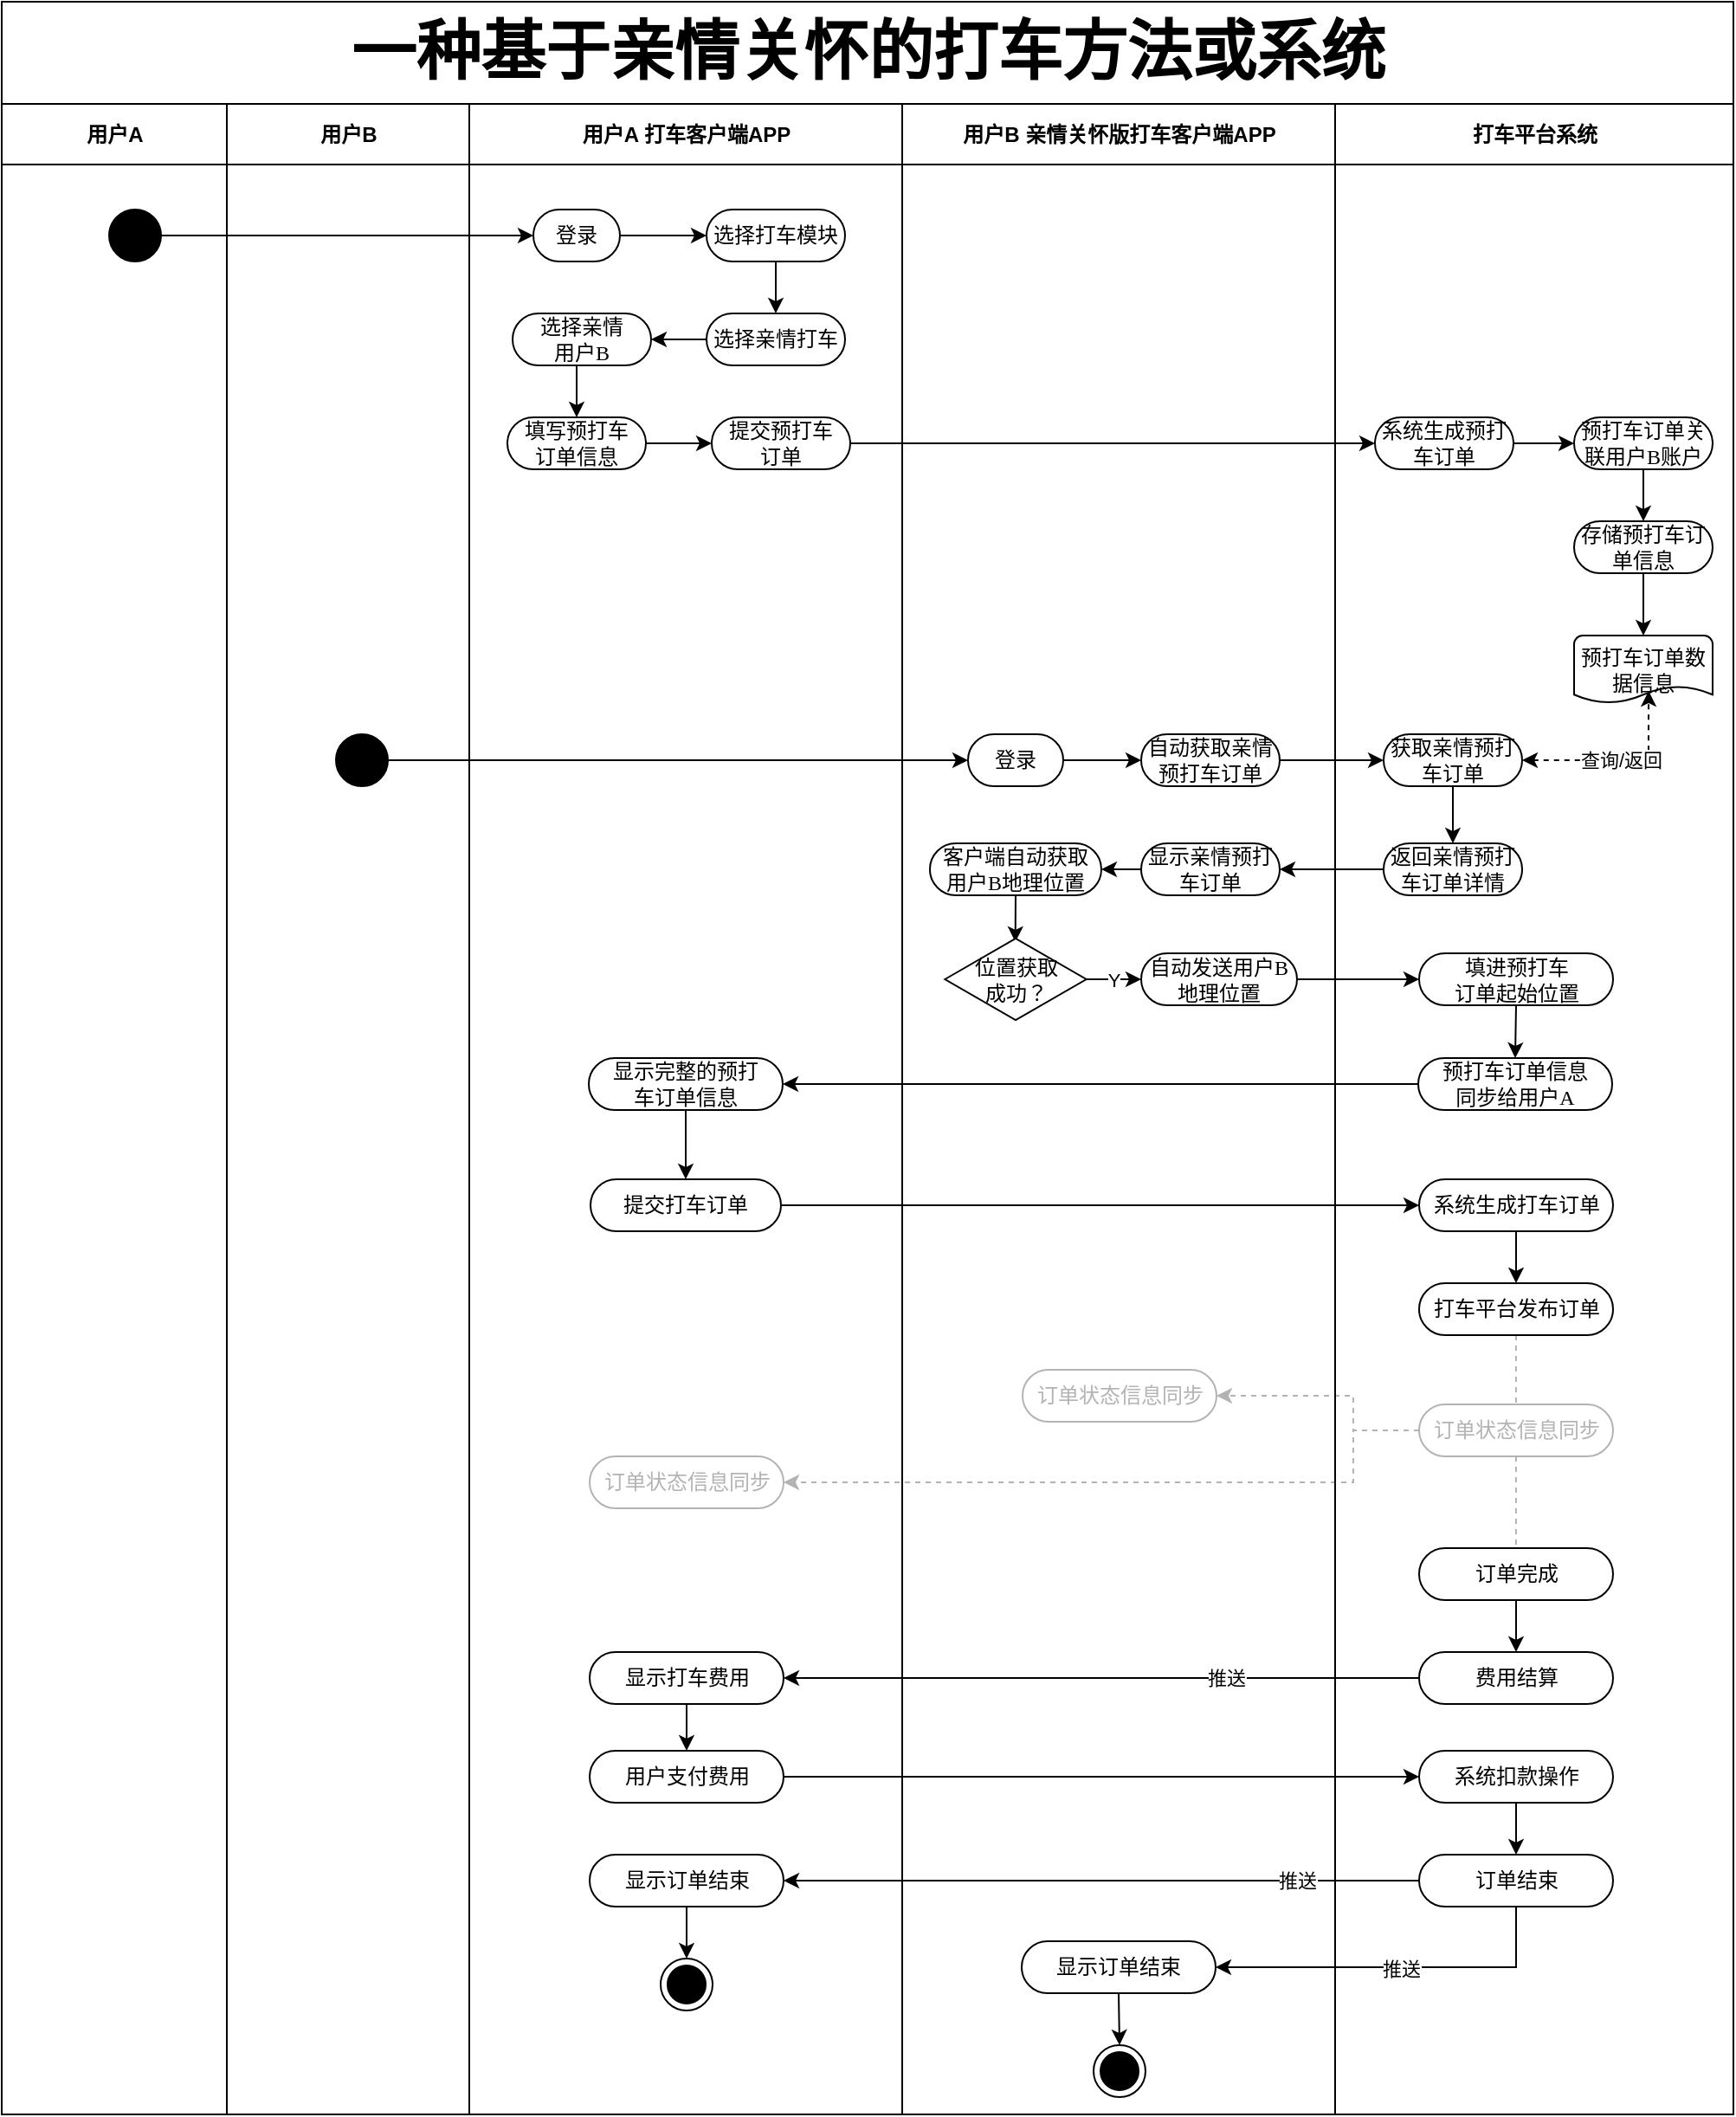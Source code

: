 <mxfile version="13.0.8" type="github">
  <diagram name="Page-1" id="0783ab3e-0a74-02c8-0abd-f7b4e66b4bec">
    <mxGraphModel dx="1422" dy="1845" grid="1" gridSize="10" guides="1" tooltips="1" connect="1" arrows="1" fold="1" page="1" pageScale="1" pageWidth="850" pageHeight="1100" background="#ffffff" math="0" shadow="0">
      <root>
        <mxCell id="0" />
        <mxCell id="1" parent="0" />
        <mxCell id="1c1d494c118603dd-1" value="&lt;p style=&quot;margin-top: 0pt ; margin-bottom: 0pt ; direction: ltr ; unicode-bidi: embed ; vertical-align: baseline&quot;&gt;&lt;span style=&quot;font-size: 28pt&quot;&gt;一种基于&lt;/span&gt;&lt;span style=&quot;font-size: 28pt&quot;&gt;亲情关怀的打车方法或系统&lt;/span&gt;&lt;/p&gt;" style="swimlane;html=1;childLayout=stackLayout;startSize=59;rounded=0;shadow=0;comic=0;labelBackgroundColor=none;strokeWidth=1;fontFamily=Verdana;fontSize=12;align=center;strokeColor=#000000;" parent="1" vertex="1">
          <mxGeometry x="130" y="-60" width="1000" height="1220" as="geometry" />
        </mxCell>
        <mxCell id="1c1d494c118603dd-2" value="用户A" style="swimlane;html=1;startSize=35;strokeColor=#000000;" parent="1c1d494c118603dd-1" vertex="1">
          <mxGeometry y="59" width="130" height="1161" as="geometry" />
        </mxCell>
        <mxCell id="e-g7_cAdsuxnDCvxI7_F-93" value="" style="ellipse;whiteSpace=wrap;html=1;rounded=0;shadow=0;comic=0;labelBackgroundColor=none;strokeWidth=1;fillColor=#000000;fontFamily=Verdana;fontSize=12;align=center;" parent="1c1d494c118603dd-2" vertex="1">
          <mxGeometry x="62" y="61" width="30" height="30" as="geometry" />
        </mxCell>
        <mxCell id="e-g7_cAdsuxnDCvxI7_F-83" value="用户B" style="swimlane;html=1;startSize=35;" parent="1c1d494c118603dd-1" vertex="1">
          <mxGeometry x="130" y="59" width="140" height="1161" as="geometry" />
        </mxCell>
        <mxCell id="e-g7_cAdsuxnDCvxI7_F-152" value="" style="ellipse;whiteSpace=wrap;html=1;rounded=0;shadow=0;comic=0;labelBackgroundColor=none;strokeWidth=1;fillColor=#000000;fontFamily=Verdana;fontSize=12;align=center;" parent="e-g7_cAdsuxnDCvxI7_F-83" vertex="1">
          <mxGeometry x="63" y="364" width="30" height="30" as="geometry" />
        </mxCell>
        <mxCell id="e-g7_cAdsuxnDCvxI7_F-95" style="edgeStyle=orthogonalEdgeStyle;rounded=0;orthogonalLoop=1;jettySize=auto;html=1;exitX=1;exitY=0.5;exitDx=0;exitDy=0;entryX=0;entryY=0.5;entryDx=0;entryDy=0;" parent="1c1d494c118603dd-1" source="e-g7_cAdsuxnDCvxI7_F-93" target="e-g7_cAdsuxnDCvxI7_F-94" edge="1">
          <mxGeometry relative="1" as="geometry" />
        </mxCell>
        <mxCell id="e-g7_cAdsuxnDCvxI7_F-119" style="edgeStyle=orthogonalEdgeStyle;rounded=0;orthogonalLoop=1;jettySize=auto;html=1;exitX=1;exitY=0.5;exitDx=0;exitDy=0;entryX=0;entryY=0.5;entryDx=0;entryDy=0;" parent="1c1d494c118603dd-1" source="e-g7_cAdsuxnDCvxI7_F-116" target="e-g7_cAdsuxnDCvxI7_F-118" edge="1">
          <mxGeometry relative="1" as="geometry" />
        </mxCell>
        <mxCell id="e-g7_cAdsuxnDCvxI7_F-223" style="edgeStyle=orthogonalEdgeStyle;rounded=0;orthogonalLoop=1;jettySize=auto;html=1;exitX=1;exitY=0.5;exitDx=0;exitDy=0;entryX=0;entryY=0.5;entryDx=0;entryDy=0;startArrow=none;startFill=0;endArrow=classic;endFill=1;strokeColor=#000000;fontColor=#000000;" parent="1c1d494c118603dd-1" source="e-g7_cAdsuxnDCvxI7_F-218" target="e-g7_cAdsuxnDCvxI7_F-221" edge="1">
          <mxGeometry relative="1" as="geometry" />
        </mxCell>
        <mxCell id="e-g7_cAdsuxnDCvxI7_F-156" style="edgeStyle=orthogonalEdgeStyle;rounded=0;orthogonalLoop=1;jettySize=auto;html=1;exitX=1;exitY=0.5;exitDx=0;exitDy=0;strokeColor=#000000;fontColor=#000000;" parent="1c1d494c118603dd-1" source="e-g7_cAdsuxnDCvxI7_F-152" target="e-g7_cAdsuxnDCvxI7_F-153" edge="1">
          <mxGeometry relative="1" as="geometry" />
        </mxCell>
        <mxCell id="e-g7_cAdsuxnDCvxI7_F-185" style="edgeStyle=orthogonalEdgeStyle;rounded=0;orthogonalLoop=1;jettySize=auto;html=1;exitX=1;exitY=0.5;exitDx=0;exitDy=0;strokeColor=#000000;fontColor=#000000;" parent="1c1d494c118603dd-1" source="e-g7_cAdsuxnDCvxI7_F-178" target="e-g7_cAdsuxnDCvxI7_F-184" edge="1">
          <mxGeometry relative="1" as="geometry" />
        </mxCell>
        <mxCell id="1c1d494c118603dd-4" value="用户A 打车客户端APP" style="swimlane;html=1;startSize=35;strokeColor=#000000;" parent="1c1d494c118603dd-1" vertex="1">
          <mxGeometry x="270" y="59" width="250" height="1161" as="geometry" />
        </mxCell>
        <mxCell id="e-g7_cAdsuxnDCvxI7_F-108" style="edgeStyle=orthogonalEdgeStyle;rounded=0;orthogonalLoop=1;jettySize=auto;html=1;exitX=1;exitY=0.5;exitDx=0;exitDy=0;entryX=0;entryY=0.5;entryDx=0;entryDy=0;" parent="1c1d494c118603dd-4" source="e-g7_cAdsuxnDCvxI7_F-94" target="e-g7_cAdsuxnDCvxI7_F-105" edge="1">
          <mxGeometry relative="1" as="geometry" />
        </mxCell>
        <mxCell id="e-g7_cAdsuxnDCvxI7_F-94" value="登录" style="rounded=1;whiteSpace=wrap;html=1;shadow=0;comic=0;labelBackgroundColor=none;strokeWidth=1;fontFamily=Verdana;fontSize=12;align=center;arcSize=50;" parent="1c1d494c118603dd-4" vertex="1">
          <mxGeometry x="37" y="61" width="50" height="30" as="geometry" />
        </mxCell>
        <mxCell id="Bgr_48gp0_9wdKEWGUdH-32" style="edgeStyle=orthogonalEdgeStyle;rounded=0;orthogonalLoop=1;jettySize=auto;html=1;exitX=1;exitY=0.5;exitDx=0;exitDy=0;entryX=0;entryY=0.5;entryDx=0;entryDy=0;endArrow=classic;endFill=1;strokeColor=#000000;fontColor=#B3B3B3;" edge="1" parent="1c1d494c118603dd-4" source="e-g7_cAdsuxnDCvxI7_F-111" target="e-g7_cAdsuxnDCvxI7_F-116">
          <mxGeometry relative="1" as="geometry" />
        </mxCell>
        <mxCell id="e-g7_cAdsuxnDCvxI7_F-111" value="填写预打车&lt;br&gt;订单信息" style="rounded=1;whiteSpace=wrap;html=1;shadow=0;comic=0;labelBackgroundColor=none;strokeWidth=1;fontFamily=Verdana;fontSize=12;align=center;arcSize=50;" parent="1c1d494c118603dd-4" vertex="1">
          <mxGeometry x="22" y="181" width="80" height="30" as="geometry" />
        </mxCell>
        <mxCell id="Bgr_48gp0_9wdKEWGUdH-31" style="edgeStyle=orthogonalEdgeStyle;rounded=0;orthogonalLoop=1;jettySize=auto;html=1;exitX=0.5;exitY=1;exitDx=0;exitDy=0;entryX=0.5;entryY=0;entryDx=0;entryDy=0;endArrow=classic;endFill=1;strokeColor=#000000;fontColor=#B3B3B3;" edge="1" parent="1c1d494c118603dd-4" source="e-g7_cAdsuxnDCvxI7_F-110" target="e-g7_cAdsuxnDCvxI7_F-111">
          <mxGeometry relative="1" as="geometry" />
        </mxCell>
        <mxCell id="e-g7_cAdsuxnDCvxI7_F-110" value="选择亲情&lt;br&gt;用户B" style="rounded=1;whiteSpace=wrap;html=1;shadow=0;comic=0;labelBackgroundColor=none;strokeWidth=1;fontFamily=Verdana;fontSize=12;align=center;arcSize=50;" parent="1c1d494c118603dd-4" vertex="1">
          <mxGeometry x="25" y="121" width="80" height="30" as="geometry" />
        </mxCell>
        <mxCell id="Bgr_48gp0_9wdKEWGUdH-51" style="edgeStyle=orthogonalEdgeStyle;rounded=0;orthogonalLoop=1;jettySize=auto;html=1;exitX=0.5;exitY=1;exitDx=0;exitDy=0;entryX=0.5;entryY=0;entryDx=0;entryDy=0;endArrow=classic;endFill=1;strokeColor=#000000;fontColor=#B3B3B3;" edge="1" parent="1c1d494c118603dd-4" source="Bgr_48gp0_9wdKEWGUdH-40" target="Bgr_48gp0_9wdKEWGUdH-49">
          <mxGeometry relative="1" as="geometry" />
        </mxCell>
        <mxCell id="Bgr_48gp0_9wdKEWGUdH-40" value="显示完整的预打&lt;br&gt;车订单信息" style="rounded=1;whiteSpace=wrap;html=1;shadow=0;comic=0;labelBackgroundColor=none;strokeWidth=1;fontFamily=Verdana;fontSize=12;align=center;arcSize=50;" vertex="1" parent="1c1d494c118603dd-4">
          <mxGeometry x="69" y="551" width="112" height="30" as="geometry" />
        </mxCell>
        <mxCell id="Bgr_48gp0_9wdKEWGUdH-30" style="edgeStyle=orthogonalEdgeStyle;rounded=0;orthogonalLoop=1;jettySize=auto;html=1;exitX=0;exitY=0.5;exitDx=0;exitDy=0;entryX=1;entryY=0.5;entryDx=0;entryDy=0;endArrow=classic;endFill=1;strokeColor=#000000;fontColor=#B3B3B3;" edge="1" parent="1c1d494c118603dd-4" source="e-g7_cAdsuxnDCvxI7_F-106" target="e-g7_cAdsuxnDCvxI7_F-110">
          <mxGeometry relative="1" as="geometry" />
        </mxCell>
        <mxCell id="Bgr_48gp0_9wdKEWGUdH-49" value="提交打车订单" style="rounded=1;whiteSpace=wrap;html=1;shadow=0;comic=0;labelBackgroundColor=none;strokeWidth=1;fontFamily=Verdana;fontSize=12;align=center;arcSize=50;" vertex="1" parent="1c1d494c118603dd-4">
          <mxGeometry x="70" y="621" width="110" height="30" as="geometry" />
        </mxCell>
        <mxCell id="e-g7_cAdsuxnDCvxI7_F-230" value="" style="ellipse;html=1;shape=endState;fillColor=#000000;strokeColor=#000000;fontColor=#000000;" parent="1c1d494c118603dd-4" vertex="1">
          <mxGeometry x="110.5" y="1071" width="30" height="30" as="geometry" />
        </mxCell>
        <mxCell id="e-g7_cAdsuxnDCvxI7_F-106" value="选择亲情打车" style="rounded=1;whiteSpace=wrap;html=1;shadow=0;comic=0;labelBackgroundColor=none;strokeWidth=1;fontFamily=Verdana;fontSize=12;align=center;arcSize=50;" parent="1c1d494c118603dd-4" vertex="1">
          <mxGeometry x="137" y="121" width="80" height="30" as="geometry" />
        </mxCell>
        <mxCell id="e-g7_cAdsuxnDCvxI7_F-109" style="edgeStyle=orthogonalEdgeStyle;rounded=0;orthogonalLoop=1;jettySize=auto;html=1;exitX=0.5;exitY=1;exitDx=0;exitDy=0;entryX=0.5;entryY=0;entryDx=0;entryDy=0;" parent="1c1d494c118603dd-4" source="e-g7_cAdsuxnDCvxI7_F-105" target="e-g7_cAdsuxnDCvxI7_F-106" edge="1">
          <mxGeometry relative="1" as="geometry" />
        </mxCell>
        <mxCell id="e-g7_cAdsuxnDCvxI7_F-105" value="选择打车模块" style="rounded=1;whiteSpace=wrap;html=1;shadow=0;comic=0;labelBackgroundColor=none;strokeWidth=1;fontFamily=Verdana;fontSize=12;align=center;arcSize=50;" parent="1c1d494c118603dd-4" vertex="1">
          <mxGeometry x="137" y="61" width="80" height="30" as="geometry" />
        </mxCell>
        <mxCell id="e-g7_cAdsuxnDCvxI7_F-116" value="提交预打车&lt;br&gt;订单" style="rounded=1;whiteSpace=wrap;html=1;shadow=0;comic=0;labelBackgroundColor=none;strokeWidth=1;fontFamily=Verdana;fontSize=12;align=center;arcSize=50;" parent="1c1d494c118603dd-4" vertex="1">
          <mxGeometry x="140" y="181" width="80" height="30" as="geometry" />
        </mxCell>
        <mxCell id="Bgr_48gp0_9wdKEWGUdH-18" style="edgeStyle=orthogonalEdgeStyle;rounded=0;orthogonalLoop=1;jettySize=auto;html=1;exitX=0.5;exitY=1;exitDx=0;exitDy=0;entryX=0.5;entryY=0;entryDx=0;entryDy=0;endArrow=classic;endFill=1;strokeColor=#000000;fontColor=#B3B3B3;" edge="1" parent="1c1d494c118603dd-4" source="Bgr_48gp0_9wdKEWGUdH-4" target="Bgr_48gp0_9wdKEWGUdH-17">
          <mxGeometry relative="1" as="geometry" />
        </mxCell>
        <mxCell id="Bgr_48gp0_9wdKEWGUdH-4" value="显示打车费用" style="rounded=1;whiteSpace=wrap;html=1;shadow=0;comic=0;labelBackgroundColor=none;strokeWidth=1;fontFamily=Verdana;fontSize=12;align=center;arcSize=50;" vertex="1" parent="1c1d494c118603dd-4">
          <mxGeometry x="69.5" y="894" width="112" height="30" as="geometry" />
        </mxCell>
        <mxCell id="Bgr_48gp0_9wdKEWGUdH-8" value="订单状态信息同步" style="rounded=1;whiteSpace=wrap;html=1;shadow=0;comic=0;labelBackgroundColor=none;strokeWidth=1;fontFamily=Verdana;fontSize=12;align=center;arcSize=50;strokeColor=#B3B3B3;fontColor=#B3B3B3;" vertex="1" parent="1c1d494c118603dd-4">
          <mxGeometry x="69.5" y="781" width="112" height="30" as="geometry" />
        </mxCell>
        <mxCell id="Bgr_48gp0_9wdKEWGUdH-17" value="用户支付费用" style="rounded=1;whiteSpace=wrap;html=1;shadow=0;comic=0;labelBackgroundColor=none;strokeWidth=1;fontFamily=Verdana;fontSize=12;align=center;arcSize=50;" vertex="1" parent="1c1d494c118603dd-4">
          <mxGeometry x="69.5" y="951" width="112" height="30" as="geometry" />
        </mxCell>
        <mxCell id="Bgr_48gp0_9wdKEWGUdH-53" style="edgeStyle=orthogonalEdgeStyle;rounded=0;orthogonalLoop=1;jettySize=auto;html=1;exitX=0.5;exitY=1;exitDx=0;exitDy=0;endArrow=classic;endFill=1;strokeColor=#000000;fontColor=#B3B3B3;" edge="1" parent="1c1d494c118603dd-4" source="Bgr_48gp0_9wdKEWGUdH-20" target="e-g7_cAdsuxnDCvxI7_F-230">
          <mxGeometry relative="1" as="geometry" />
        </mxCell>
        <mxCell id="Bgr_48gp0_9wdKEWGUdH-20" value="显示订单结束" style="rounded=1;whiteSpace=wrap;html=1;shadow=0;comic=0;labelBackgroundColor=none;strokeWidth=1;fontFamily=Verdana;fontSize=12;align=center;arcSize=50;" vertex="1" parent="1c1d494c118603dd-4">
          <mxGeometry x="69.5" y="1011" width="112" height="30" as="geometry" />
        </mxCell>
        <mxCell id="e-g7_cAdsuxnDCvxI7_F-64" value="用户B 亲情关怀版打车客户端APP" style="swimlane;html=1;startSize=35;" parent="1c1d494c118603dd-1" vertex="1">
          <mxGeometry x="520" y="59" width="250" height="1161" as="geometry" />
        </mxCell>
        <mxCell id="e-g7_cAdsuxnDCvxI7_F-179" style="edgeStyle=orthogonalEdgeStyle;rounded=0;orthogonalLoop=1;jettySize=auto;html=1;exitX=1;exitY=0.5;exitDx=0;exitDy=0;strokeColor=#000000;fontColor=#000000;" parent="e-g7_cAdsuxnDCvxI7_F-64" source="e-g7_cAdsuxnDCvxI7_F-153" target="e-g7_cAdsuxnDCvxI7_F-178" edge="1">
          <mxGeometry relative="1" as="geometry" />
        </mxCell>
        <mxCell id="e-g7_cAdsuxnDCvxI7_F-153" value="登录" style="rounded=1;whiteSpace=wrap;html=1;shadow=0;comic=0;labelBackgroundColor=none;strokeWidth=1;fontFamily=Verdana;fontSize=12;align=center;arcSize=50;" parent="e-g7_cAdsuxnDCvxI7_F-64" vertex="1">
          <mxGeometry x="38" y="364" width="55" height="30" as="geometry" />
        </mxCell>
        <mxCell id="Bgr_48gp0_9wdKEWGUdH-39" style="edgeStyle=orthogonalEdgeStyle;rounded=0;orthogonalLoop=1;jettySize=auto;html=1;exitX=0.5;exitY=1;exitDx=0;exitDy=0;entryX=0.498;entryY=0.061;entryDx=0;entryDy=0;entryPerimeter=0;endArrow=classic;endFill=1;strokeColor=#000000;fontColor=#B3B3B3;" edge="1" parent="e-g7_cAdsuxnDCvxI7_F-64" source="e-g7_cAdsuxnDCvxI7_F-208" target="e-g7_cAdsuxnDCvxI7_F-217">
          <mxGeometry relative="1" as="geometry" />
        </mxCell>
        <mxCell id="e-g7_cAdsuxnDCvxI7_F-208" value="客户端自动获取&lt;br&gt;用户B地理位置" style="rounded=1;whiteSpace=wrap;html=1;shadow=0;comic=0;labelBackgroundColor=none;strokeWidth=1;fontFamily=Verdana;fontSize=12;align=center;arcSize=50;" parent="e-g7_cAdsuxnDCvxI7_F-64" vertex="1">
          <mxGeometry x="16" y="427" width="99" height="30" as="geometry" />
        </mxCell>
        <mxCell id="e-g7_cAdsuxnDCvxI7_F-219" value="Y" style="edgeStyle=orthogonalEdgeStyle;rounded=0;orthogonalLoop=1;jettySize=auto;html=1;exitX=0;exitY=0.5;exitDx=0;exitDy=0;startArrow=classic;startFill=1;endArrow=none;endFill=0;strokeColor=#000000;fontColor=#000000;" parent="e-g7_cAdsuxnDCvxI7_F-64" source="e-g7_cAdsuxnDCvxI7_F-218" target="e-g7_cAdsuxnDCvxI7_F-217" edge="1">
          <mxGeometry relative="1" as="geometry" />
        </mxCell>
        <mxCell id="e-g7_cAdsuxnDCvxI7_F-217" value="位置获取&lt;br&gt;成功？" style="html=1;whiteSpace=wrap;aspect=fixed;shape=isoRectangle;strokeColor=#000000;strokeWidth=1;fontColor=#000000;" parent="e-g7_cAdsuxnDCvxI7_F-64" vertex="1">
          <mxGeometry x="24.67" y="481" width="81.67" height="49" as="geometry" />
        </mxCell>
        <mxCell id="Bgr_48gp0_9wdKEWGUdH-58" style="edgeStyle=orthogonalEdgeStyle;rounded=0;orthogonalLoop=1;jettySize=auto;html=1;exitX=0.5;exitY=1;exitDx=0;exitDy=0;entryX=0.5;entryY=0;entryDx=0;entryDy=0;endArrow=classic;endFill=1;strokeColor=#000000;fontColor=#B3B3B3;" edge="1" parent="e-g7_cAdsuxnDCvxI7_F-64" source="Bgr_48gp0_9wdKEWGUdH-54" target="Bgr_48gp0_9wdKEWGUdH-57">
          <mxGeometry relative="1" as="geometry" />
        </mxCell>
        <mxCell id="Bgr_48gp0_9wdKEWGUdH-54" value="显示订单结束" style="rounded=1;whiteSpace=wrap;html=1;shadow=0;comic=0;labelBackgroundColor=none;strokeWidth=1;fontFamily=Verdana;fontSize=12;align=center;arcSize=50;" vertex="1" parent="e-g7_cAdsuxnDCvxI7_F-64">
          <mxGeometry x="69" y="1061" width="112" height="30" as="geometry" />
        </mxCell>
        <mxCell id="Bgr_48gp0_9wdKEWGUdH-57" value="" style="ellipse;html=1;shape=endState;fillColor=#000000;strokeColor=#000000;fontColor=#000000;" vertex="1" parent="e-g7_cAdsuxnDCvxI7_F-64">
          <mxGeometry x="110.5" y="1121" width="30" height="30" as="geometry" />
        </mxCell>
        <mxCell id="e-g7_cAdsuxnDCvxI7_F-178" value="自动获取亲情预打车订单" style="rounded=1;whiteSpace=wrap;html=1;shadow=0;comic=0;labelBackgroundColor=none;strokeWidth=1;fontFamily=Verdana;fontSize=12;align=center;arcSize=50;" parent="e-g7_cAdsuxnDCvxI7_F-64" vertex="1">
          <mxGeometry x="138" y="364" width="80" height="30" as="geometry" />
        </mxCell>
        <mxCell id="Bgr_48gp0_9wdKEWGUdH-36" style="edgeStyle=orthogonalEdgeStyle;rounded=0;orthogonalLoop=1;jettySize=auto;html=1;exitX=0;exitY=0.5;exitDx=0;exitDy=0;entryX=1;entryY=0.5;entryDx=0;entryDy=0;endArrow=classic;endFill=1;strokeColor=#000000;fontColor=#B3B3B3;" edge="1" parent="e-g7_cAdsuxnDCvxI7_F-64" source="e-g7_cAdsuxnDCvxI7_F-200" target="e-g7_cAdsuxnDCvxI7_F-208">
          <mxGeometry relative="1" as="geometry" />
        </mxCell>
        <mxCell id="e-g7_cAdsuxnDCvxI7_F-200" value="显示亲情预打车订单" style="rounded=1;whiteSpace=wrap;html=1;shadow=0;comic=0;labelBackgroundColor=none;strokeWidth=1;fontFamily=Verdana;fontSize=12;align=center;arcSize=50;" parent="e-g7_cAdsuxnDCvxI7_F-64" vertex="1">
          <mxGeometry x="138" y="427" width="80" height="30" as="geometry" />
        </mxCell>
        <mxCell id="e-g7_cAdsuxnDCvxI7_F-218" value="自动发送用户B地理位置" style="rounded=1;whiteSpace=wrap;html=1;shadow=0;comic=0;labelBackgroundColor=none;strokeWidth=1;fontFamily=Verdana;fontSize=12;align=center;arcSize=50;" parent="e-g7_cAdsuxnDCvxI7_F-64" vertex="1">
          <mxGeometry x="138" y="490.5" width="90" height="30" as="geometry" />
        </mxCell>
        <mxCell id="Bgr_48gp0_9wdKEWGUdH-9" value="订单状态信息同步" style="rounded=1;whiteSpace=wrap;html=1;shadow=0;comic=0;labelBackgroundColor=none;strokeWidth=1;fontFamily=Verdana;fontSize=12;align=center;arcSize=50;strokeColor=#B3B3B3;fontColor=#B3B3B3;" vertex="1" parent="e-g7_cAdsuxnDCvxI7_F-64">
          <mxGeometry x="69.5" y="731" width="112" height="30" as="geometry" />
        </mxCell>
        <mxCell id="e-g7_cAdsuxnDCvxI7_F-201" style="edgeStyle=orthogonalEdgeStyle;rounded=0;orthogonalLoop=1;jettySize=auto;html=1;exitX=0;exitY=0.5;exitDx=0;exitDy=0;entryX=1;entryY=0.5;entryDx=0;entryDy=0;startArrow=none;startFill=0;strokeColor=#000000;fontColor=#000000;" parent="1c1d494c118603dd-1" source="e-g7_cAdsuxnDCvxI7_F-197" target="e-g7_cAdsuxnDCvxI7_F-200" edge="1">
          <mxGeometry relative="1" as="geometry" />
        </mxCell>
        <mxCell id="Bgr_48gp0_9wdKEWGUdH-5" style="edgeStyle=orthogonalEdgeStyle;rounded=0;orthogonalLoop=1;jettySize=auto;html=1;exitX=0;exitY=0.5;exitDx=0;exitDy=0;entryX=1;entryY=0.5;entryDx=0;entryDy=0;endArrow=classic;endFill=1;strokeColor=#000000;" edge="1" parent="1c1d494c118603dd-1" source="Bgr_48gp0_9wdKEWGUdH-3" target="Bgr_48gp0_9wdKEWGUdH-4">
          <mxGeometry relative="1" as="geometry" />
        </mxCell>
        <mxCell id="Bgr_48gp0_9wdKEWGUdH-7" value="推送" style="edgeLabel;html=1;align=center;verticalAlign=middle;resizable=0;points=[];" vertex="1" connectable="0" parent="Bgr_48gp0_9wdKEWGUdH-5">
          <mxGeometry x="-0.39" relative="1" as="geometry">
            <mxPoint as="offset" />
          </mxGeometry>
        </mxCell>
        <mxCell id="Bgr_48gp0_9wdKEWGUdH-15" style="edgeStyle=orthogonalEdgeStyle;rounded=0;orthogonalLoop=1;jettySize=auto;html=1;exitX=0;exitY=0.5;exitDx=0;exitDy=0;entryX=1;entryY=0.5;entryDx=0;entryDy=0;dashed=1;endArrow=classic;endFill=1;strokeColor=#B3B3B3;fontColor=#B3B3B3;" edge="1" parent="1c1d494c118603dd-1" source="Bgr_48gp0_9wdKEWGUdH-12" target="Bgr_48gp0_9wdKEWGUdH-9">
          <mxGeometry relative="1" as="geometry">
            <Array as="points">
              <mxPoint x="780.5" y="825" />
              <mxPoint x="780.5" y="805" />
            </Array>
          </mxGeometry>
        </mxCell>
        <mxCell id="Bgr_48gp0_9wdKEWGUdH-16" style="edgeStyle=orthogonalEdgeStyle;rounded=0;orthogonalLoop=1;jettySize=auto;html=1;exitX=0;exitY=0.5;exitDx=0;exitDy=0;entryX=1;entryY=0.5;entryDx=0;entryDy=0;dashed=1;endArrow=classic;endFill=1;strokeColor=#B3B3B3;fontColor=#B3B3B3;" edge="1" parent="1c1d494c118603dd-1" source="Bgr_48gp0_9wdKEWGUdH-12" target="Bgr_48gp0_9wdKEWGUdH-8">
          <mxGeometry relative="1" as="geometry">
            <Array as="points">
              <mxPoint x="780.5" y="825" />
              <mxPoint x="780.5" y="855" />
            </Array>
          </mxGeometry>
        </mxCell>
        <mxCell id="Bgr_48gp0_9wdKEWGUdH-22" style="edgeStyle=orthogonalEdgeStyle;rounded=0;orthogonalLoop=1;jettySize=auto;html=1;exitX=1;exitY=0.5;exitDx=0;exitDy=0;endArrow=classic;endFill=1;strokeColor=#000000;fontColor=#B3B3B3;" edge="1" parent="1c1d494c118603dd-1" source="Bgr_48gp0_9wdKEWGUdH-17" target="Bgr_48gp0_9wdKEWGUdH-19">
          <mxGeometry relative="1" as="geometry" />
        </mxCell>
        <mxCell id="Bgr_48gp0_9wdKEWGUdH-25" value="" style="edgeStyle=orthogonalEdgeStyle;rounded=0;orthogonalLoop=1;jettySize=auto;html=1;exitX=0;exitY=0.5;exitDx=0;exitDy=0;entryX=1;entryY=0.5;entryDx=0;entryDy=0;endArrow=classic;endFill=1;strokeColor=#000000;fontColor=#B3B3B3;" edge="1" parent="1c1d494c118603dd-1" source="Bgr_48gp0_9wdKEWGUdH-23" target="Bgr_48gp0_9wdKEWGUdH-20">
          <mxGeometry x="-0.03" relative="1" as="geometry">
            <mxPoint as="offset" />
          </mxGeometry>
        </mxCell>
        <mxCell id="Bgr_48gp0_9wdKEWGUdH-27" value="&lt;font color=&quot;#000000&quot;&gt;推送&lt;/font&gt;" style="edgeLabel;html=1;align=center;verticalAlign=middle;resizable=0;points=[];fontColor=#B3B3B3;" vertex="1" connectable="0" parent="Bgr_48gp0_9wdKEWGUdH-25">
          <mxGeometry x="-0.613" relative="1" as="geometry">
            <mxPoint as="offset" />
          </mxGeometry>
        </mxCell>
        <mxCell id="e-g7_cAdsuxnDCvxI7_F-75" value="打车平台系统" style="swimlane;html=1;startSize=35;strokeColor=#000000;" parent="1c1d494c118603dd-1" vertex="1">
          <mxGeometry x="770" y="59" width="230" height="1161" as="geometry" />
        </mxCell>
        <mxCell id="e-g7_cAdsuxnDCvxI7_F-186" value="查询/返回" style="edgeStyle=orthogonalEdgeStyle;rounded=0;orthogonalLoop=1;jettySize=auto;html=1;exitX=1;exitY=0.5;exitDx=0;exitDy=0;entryX=0.538;entryY=0.821;entryDx=0;entryDy=0;entryPerimeter=0;strokeColor=#000000;fontColor=#000000;dashed=1;startArrow=classic;startFill=1;" parent="e-g7_cAdsuxnDCvxI7_F-75" source="e-g7_cAdsuxnDCvxI7_F-184" target="e-g7_cAdsuxnDCvxI7_F-180" edge="1">
          <mxGeometry relative="1" as="geometry" />
        </mxCell>
        <mxCell id="e-g7_cAdsuxnDCvxI7_F-198" style="edgeStyle=orthogonalEdgeStyle;rounded=0;orthogonalLoop=1;jettySize=auto;html=1;exitX=0.5;exitY=1;exitDx=0;exitDy=0;entryX=0.5;entryY=0;entryDx=0;entryDy=0;strokeColor=#000000;fontColor=#000000;" parent="e-g7_cAdsuxnDCvxI7_F-75" source="e-g7_cAdsuxnDCvxI7_F-184" target="e-g7_cAdsuxnDCvxI7_F-197" edge="1">
          <mxGeometry relative="1" as="geometry" />
        </mxCell>
        <mxCell id="e-g7_cAdsuxnDCvxI7_F-134" style="edgeStyle=orthogonalEdgeStyle;rounded=0;orthogonalLoop=1;jettySize=auto;html=1;exitX=1;exitY=0.5;exitDx=0;exitDy=0;entryX=0;entryY=0.5;entryDx=0;entryDy=0;" parent="e-g7_cAdsuxnDCvxI7_F-75" source="e-g7_cAdsuxnDCvxI7_F-118" target="e-g7_cAdsuxnDCvxI7_F-120" edge="1">
          <mxGeometry relative="1" as="geometry" />
        </mxCell>
        <mxCell id="e-g7_cAdsuxnDCvxI7_F-118" value="系统生成预打车订单" style="rounded=1;whiteSpace=wrap;html=1;shadow=0;comic=0;labelBackgroundColor=none;strokeWidth=1;fontFamily=Verdana;fontSize=12;align=center;arcSize=50;" parent="e-g7_cAdsuxnDCvxI7_F-75" vertex="1">
          <mxGeometry x="23" y="181" width="80" height="30" as="geometry" />
        </mxCell>
        <mxCell id="Bgr_48gp0_9wdKEWGUdH-34" style="edgeStyle=orthogonalEdgeStyle;rounded=0;orthogonalLoop=1;jettySize=auto;html=1;exitX=0.5;exitY=1;exitDx=0;exitDy=0;entryX=0.5;entryY=0;entryDx=0;entryDy=0;endArrow=classic;endFill=1;strokeColor=#000000;fontColor=#B3B3B3;" edge="1" parent="e-g7_cAdsuxnDCvxI7_F-75" source="e-g7_cAdsuxnDCvxI7_F-120" target="Bgr_48gp0_9wdKEWGUdH-33">
          <mxGeometry relative="1" as="geometry" />
        </mxCell>
        <mxCell id="Bgr_48gp0_9wdKEWGUdH-45" style="edgeStyle=orthogonalEdgeStyle;rounded=0;orthogonalLoop=1;jettySize=auto;html=1;exitX=0.5;exitY=1;exitDx=0;exitDy=0;entryX=0.5;entryY=0;entryDx=0;entryDy=0;endArrow=classic;endFill=1;strokeColor=#000000;fontColor=#B3B3B3;" edge="1" parent="e-g7_cAdsuxnDCvxI7_F-75" source="Bgr_48gp0_9wdKEWGUdH-43" target="e-g7_cAdsuxnDCvxI7_F-229">
          <mxGeometry relative="1" as="geometry" />
        </mxCell>
        <mxCell id="Bgr_48gp0_9wdKEWGUdH-13" style="edgeStyle=orthogonalEdgeStyle;rounded=0;orthogonalLoop=1;jettySize=auto;html=1;exitX=0.5;exitY=1;exitDx=0;exitDy=0;entryX=0.5;entryY=0;entryDx=0;entryDy=0;endArrow=none;endFill=0;strokeColor=#B3B3B3;dashed=1;" edge="1" parent="e-g7_cAdsuxnDCvxI7_F-75" source="e-g7_cAdsuxnDCvxI7_F-229" target="Bgr_48gp0_9wdKEWGUdH-12">
          <mxGeometry relative="1" as="geometry" />
        </mxCell>
        <mxCell id="Bgr_48gp0_9wdKEWGUdH-6" style="edgeStyle=orthogonalEdgeStyle;rounded=0;orthogonalLoop=1;jettySize=auto;html=1;exitX=0.5;exitY=1;exitDx=0;exitDy=0;entryX=0.5;entryY=0;entryDx=0;entryDy=0;endArrow=classic;endFill=1;strokeColor=#000000;" edge="1" parent="e-g7_cAdsuxnDCvxI7_F-75" source="Bgr_48gp0_9wdKEWGUdH-1" target="Bgr_48gp0_9wdKEWGUdH-3">
          <mxGeometry relative="1" as="geometry" />
        </mxCell>
        <mxCell id="Bgr_48gp0_9wdKEWGUdH-14" style="edgeStyle=orthogonalEdgeStyle;rounded=0;orthogonalLoop=1;jettySize=auto;html=1;exitX=0.5;exitY=1;exitDx=0;exitDy=0;endArrow=none;endFill=0;strokeColor=#B3B3B3;dashed=1;" edge="1" parent="e-g7_cAdsuxnDCvxI7_F-75" source="Bgr_48gp0_9wdKEWGUdH-12" target="Bgr_48gp0_9wdKEWGUdH-1">
          <mxGeometry relative="1" as="geometry" />
        </mxCell>
        <mxCell id="Bgr_48gp0_9wdKEWGUdH-24" style="edgeStyle=orthogonalEdgeStyle;rounded=0;orthogonalLoop=1;jettySize=auto;html=1;exitX=0.5;exitY=1;exitDx=0;exitDy=0;entryX=0.5;entryY=0;entryDx=0;entryDy=0;endArrow=classic;endFill=1;strokeColor=#000000;fontColor=#B3B3B3;" edge="1" parent="e-g7_cAdsuxnDCvxI7_F-75" source="Bgr_48gp0_9wdKEWGUdH-19" target="Bgr_48gp0_9wdKEWGUdH-23">
          <mxGeometry relative="1" as="geometry" />
        </mxCell>
        <mxCell id="Bgr_48gp0_9wdKEWGUdH-23" value="订单结束" style="rounded=1;whiteSpace=wrap;html=1;shadow=0;comic=0;labelBackgroundColor=none;strokeWidth=1;fontFamily=Verdana;fontSize=12;align=center;arcSize=50;" vertex="1" parent="e-g7_cAdsuxnDCvxI7_F-75">
          <mxGeometry x="48.5" y="1011" width="112" height="30" as="geometry" />
        </mxCell>
        <mxCell id="Bgr_48gp0_9wdKEWGUdH-19" value="系统扣款操作" style="rounded=1;whiteSpace=wrap;html=1;shadow=0;comic=0;labelBackgroundColor=none;strokeWidth=1;fontFamily=Verdana;fontSize=12;align=center;arcSize=50;" vertex="1" parent="e-g7_cAdsuxnDCvxI7_F-75">
          <mxGeometry x="48.5" y="951" width="112" height="30" as="geometry" />
        </mxCell>
        <mxCell id="Bgr_48gp0_9wdKEWGUdH-12" value="&lt;font color=&quot;#b3b3b3&quot;&gt;订单状态信息同步&lt;/font&gt;" style="rounded=1;whiteSpace=wrap;html=1;shadow=0;comic=0;labelBackgroundColor=none;strokeWidth=1;fontFamily=Verdana;fontSize=12;align=center;arcSize=50;strokeColor=#B3B3B3;" vertex="1" parent="e-g7_cAdsuxnDCvxI7_F-75">
          <mxGeometry x="48.5" y="751" width="112" height="30" as="geometry" />
        </mxCell>
        <mxCell id="Bgr_48gp0_9wdKEWGUdH-3" value="费用结算" style="rounded=1;whiteSpace=wrap;html=1;shadow=0;comic=0;labelBackgroundColor=none;strokeWidth=1;fontFamily=Verdana;fontSize=12;align=center;arcSize=50;" vertex="1" parent="e-g7_cAdsuxnDCvxI7_F-75">
          <mxGeometry x="48.5" y="894" width="112" height="30" as="geometry" />
        </mxCell>
        <mxCell id="Bgr_48gp0_9wdKEWGUdH-1" value="订单完成" style="rounded=1;whiteSpace=wrap;html=1;shadow=0;comic=0;labelBackgroundColor=none;strokeWidth=1;fontFamily=Verdana;fontSize=12;align=center;arcSize=50;" vertex="1" parent="e-g7_cAdsuxnDCvxI7_F-75">
          <mxGeometry x="48.5" y="834" width="112" height="30" as="geometry" />
        </mxCell>
        <mxCell id="e-g7_cAdsuxnDCvxI7_F-229" value="打车平台发布订单" style="rounded=1;whiteSpace=wrap;html=1;shadow=0;comic=0;labelBackgroundColor=none;strokeWidth=1;fontFamily=Verdana;fontSize=12;align=center;arcSize=50;" parent="e-g7_cAdsuxnDCvxI7_F-75" vertex="1">
          <mxGeometry x="48.5" y="681" width="112" height="30" as="geometry" />
        </mxCell>
        <mxCell id="Bgr_48gp0_9wdKEWGUdH-43" value="系统生成打车订单" style="rounded=1;whiteSpace=wrap;html=1;shadow=0;comic=0;labelBackgroundColor=none;strokeWidth=1;fontFamily=Verdana;fontSize=12;align=center;arcSize=50;" vertex="1" parent="e-g7_cAdsuxnDCvxI7_F-75">
          <mxGeometry x="48.5" y="621" width="112" height="30" as="geometry" />
        </mxCell>
        <mxCell id="e-g7_cAdsuxnDCvxI7_F-226" value="预打车订单信息&lt;br&gt;同步给用户A" style="rounded=1;whiteSpace=wrap;html=1;shadow=0;comic=0;labelBackgroundColor=none;strokeWidth=1;fontFamily=Verdana;fontSize=12;align=center;arcSize=50;" parent="e-g7_cAdsuxnDCvxI7_F-75" vertex="1">
          <mxGeometry x="48" y="551" width="112" height="30" as="geometry" />
        </mxCell>
        <mxCell id="Bgr_48gp0_9wdKEWGUdH-47" style="edgeStyle=orthogonalEdgeStyle;rounded=0;orthogonalLoop=1;jettySize=auto;html=1;exitX=0.5;exitY=1;exitDx=0;exitDy=0;entryX=0.5;entryY=0;entryDx=0;entryDy=0;endArrow=classic;endFill=1;strokeColor=#000000;fontColor=#B3B3B3;" edge="1" parent="e-g7_cAdsuxnDCvxI7_F-75" source="e-g7_cAdsuxnDCvxI7_F-221" target="e-g7_cAdsuxnDCvxI7_F-226">
          <mxGeometry relative="1" as="geometry" />
        </mxCell>
        <mxCell id="e-g7_cAdsuxnDCvxI7_F-221" value="填进预打车&lt;br&gt;订单起始位置" style="rounded=1;whiteSpace=wrap;html=1;shadow=0;comic=0;labelBackgroundColor=none;strokeWidth=1;fontFamily=Verdana;fontSize=12;align=center;arcSize=50;" parent="e-g7_cAdsuxnDCvxI7_F-75" vertex="1">
          <mxGeometry x="48.5" y="490.5" width="112" height="30" as="geometry" />
        </mxCell>
        <mxCell id="e-g7_cAdsuxnDCvxI7_F-120" value="预打车订单关联用户B账户" style="rounded=1;whiteSpace=wrap;html=1;shadow=0;comic=0;labelBackgroundColor=none;strokeWidth=1;fontFamily=Verdana;fontSize=12;align=center;arcSize=50;" parent="e-g7_cAdsuxnDCvxI7_F-75" vertex="1">
          <mxGeometry x="138" y="181" width="80" height="30" as="geometry" />
        </mxCell>
        <mxCell id="e-g7_cAdsuxnDCvxI7_F-180" value="预打车订单数据信息" style="strokeWidth=1;html=1;shape=mxgraph.flowchart.document2;whiteSpace=wrap;size=0.25;fontColor=#000000;" parent="e-g7_cAdsuxnDCvxI7_F-75" vertex="1">
          <mxGeometry x="138" y="307" width="80" height="39" as="geometry" />
        </mxCell>
        <mxCell id="e-g7_cAdsuxnDCvxI7_F-197" value="返回亲情预打车订单详情" style="rounded=1;whiteSpace=wrap;html=1;shadow=0;comic=0;labelBackgroundColor=none;strokeWidth=1;fontFamily=Verdana;fontSize=12;align=center;arcSize=50;" parent="e-g7_cAdsuxnDCvxI7_F-75" vertex="1">
          <mxGeometry x="28" y="427" width="80" height="30" as="geometry" />
        </mxCell>
        <mxCell id="e-g7_cAdsuxnDCvxI7_F-184" value="获取亲情预打车订单" style="rounded=1;whiteSpace=wrap;html=1;shadow=0;comic=0;labelBackgroundColor=none;strokeWidth=1;fontFamily=Verdana;fontSize=12;align=center;arcSize=50;" parent="e-g7_cAdsuxnDCvxI7_F-75" vertex="1">
          <mxGeometry x="28" y="364" width="80" height="30" as="geometry" />
        </mxCell>
        <mxCell id="Bgr_48gp0_9wdKEWGUdH-35" style="edgeStyle=orthogonalEdgeStyle;rounded=0;orthogonalLoop=1;jettySize=auto;html=1;exitX=0.5;exitY=1;exitDx=0;exitDy=0;entryX=0.5;entryY=0;entryDx=0;entryDy=0;entryPerimeter=0;endArrow=classic;endFill=1;strokeColor=#000000;fontColor=#B3B3B3;" edge="1" parent="e-g7_cAdsuxnDCvxI7_F-75" source="Bgr_48gp0_9wdKEWGUdH-33" target="e-g7_cAdsuxnDCvxI7_F-180">
          <mxGeometry relative="1" as="geometry" />
        </mxCell>
        <mxCell id="Bgr_48gp0_9wdKEWGUdH-33" value="存储预打车订单信息" style="rounded=1;whiteSpace=wrap;html=1;shadow=0;comic=0;labelBackgroundColor=none;strokeWidth=1;fontFamily=Verdana;fontSize=12;align=center;arcSize=50;" vertex="1" parent="e-g7_cAdsuxnDCvxI7_F-75">
          <mxGeometry x="138" y="241" width="80" height="30" as="geometry" />
        </mxCell>
        <mxCell id="Bgr_48gp0_9wdKEWGUdH-48" style="edgeStyle=orthogonalEdgeStyle;rounded=0;orthogonalLoop=1;jettySize=auto;html=1;exitX=0;exitY=0.5;exitDx=0;exitDy=0;endArrow=classic;endFill=1;strokeColor=#000000;fontColor=#B3B3B3;" edge="1" parent="1c1d494c118603dd-1" source="e-g7_cAdsuxnDCvxI7_F-226" target="Bgr_48gp0_9wdKEWGUdH-40">
          <mxGeometry relative="1" as="geometry" />
        </mxCell>
        <mxCell id="Bgr_48gp0_9wdKEWGUdH-50" style="edgeStyle=orthogonalEdgeStyle;rounded=0;orthogonalLoop=1;jettySize=auto;html=1;exitX=1;exitY=0.5;exitDx=0;exitDy=0;endArrow=classic;endFill=1;strokeColor=#000000;fontColor=#B3B3B3;" edge="1" parent="1c1d494c118603dd-1" source="Bgr_48gp0_9wdKEWGUdH-49" target="Bgr_48gp0_9wdKEWGUdH-43">
          <mxGeometry relative="1" as="geometry" />
        </mxCell>
        <mxCell id="Bgr_48gp0_9wdKEWGUdH-55" style="edgeStyle=orthogonalEdgeStyle;rounded=0;orthogonalLoop=1;jettySize=auto;html=1;exitX=0.5;exitY=1;exitDx=0;exitDy=0;entryX=1;entryY=0.5;entryDx=0;entryDy=0;endArrow=classic;endFill=1;strokeColor=#000000;fontColor=#B3B3B3;" edge="1" parent="1c1d494c118603dd-1" source="Bgr_48gp0_9wdKEWGUdH-23" target="Bgr_48gp0_9wdKEWGUdH-54">
          <mxGeometry relative="1" as="geometry" />
        </mxCell>
        <mxCell id="Bgr_48gp0_9wdKEWGUdH-56" value="&lt;font color=&quot;#000000&quot;&gt;推送&lt;/font&gt;" style="edgeLabel;html=1;align=center;verticalAlign=middle;resizable=0;points=[];fontColor=#B3B3B3;" vertex="1" connectable="0" parent="Bgr_48gp0_9wdKEWGUdH-55">
          <mxGeometry x="-0.026" y="1" relative="1" as="geometry">
            <mxPoint as="offset" />
          </mxGeometry>
        </mxCell>
      </root>
    </mxGraphModel>
  </diagram>
</mxfile>
